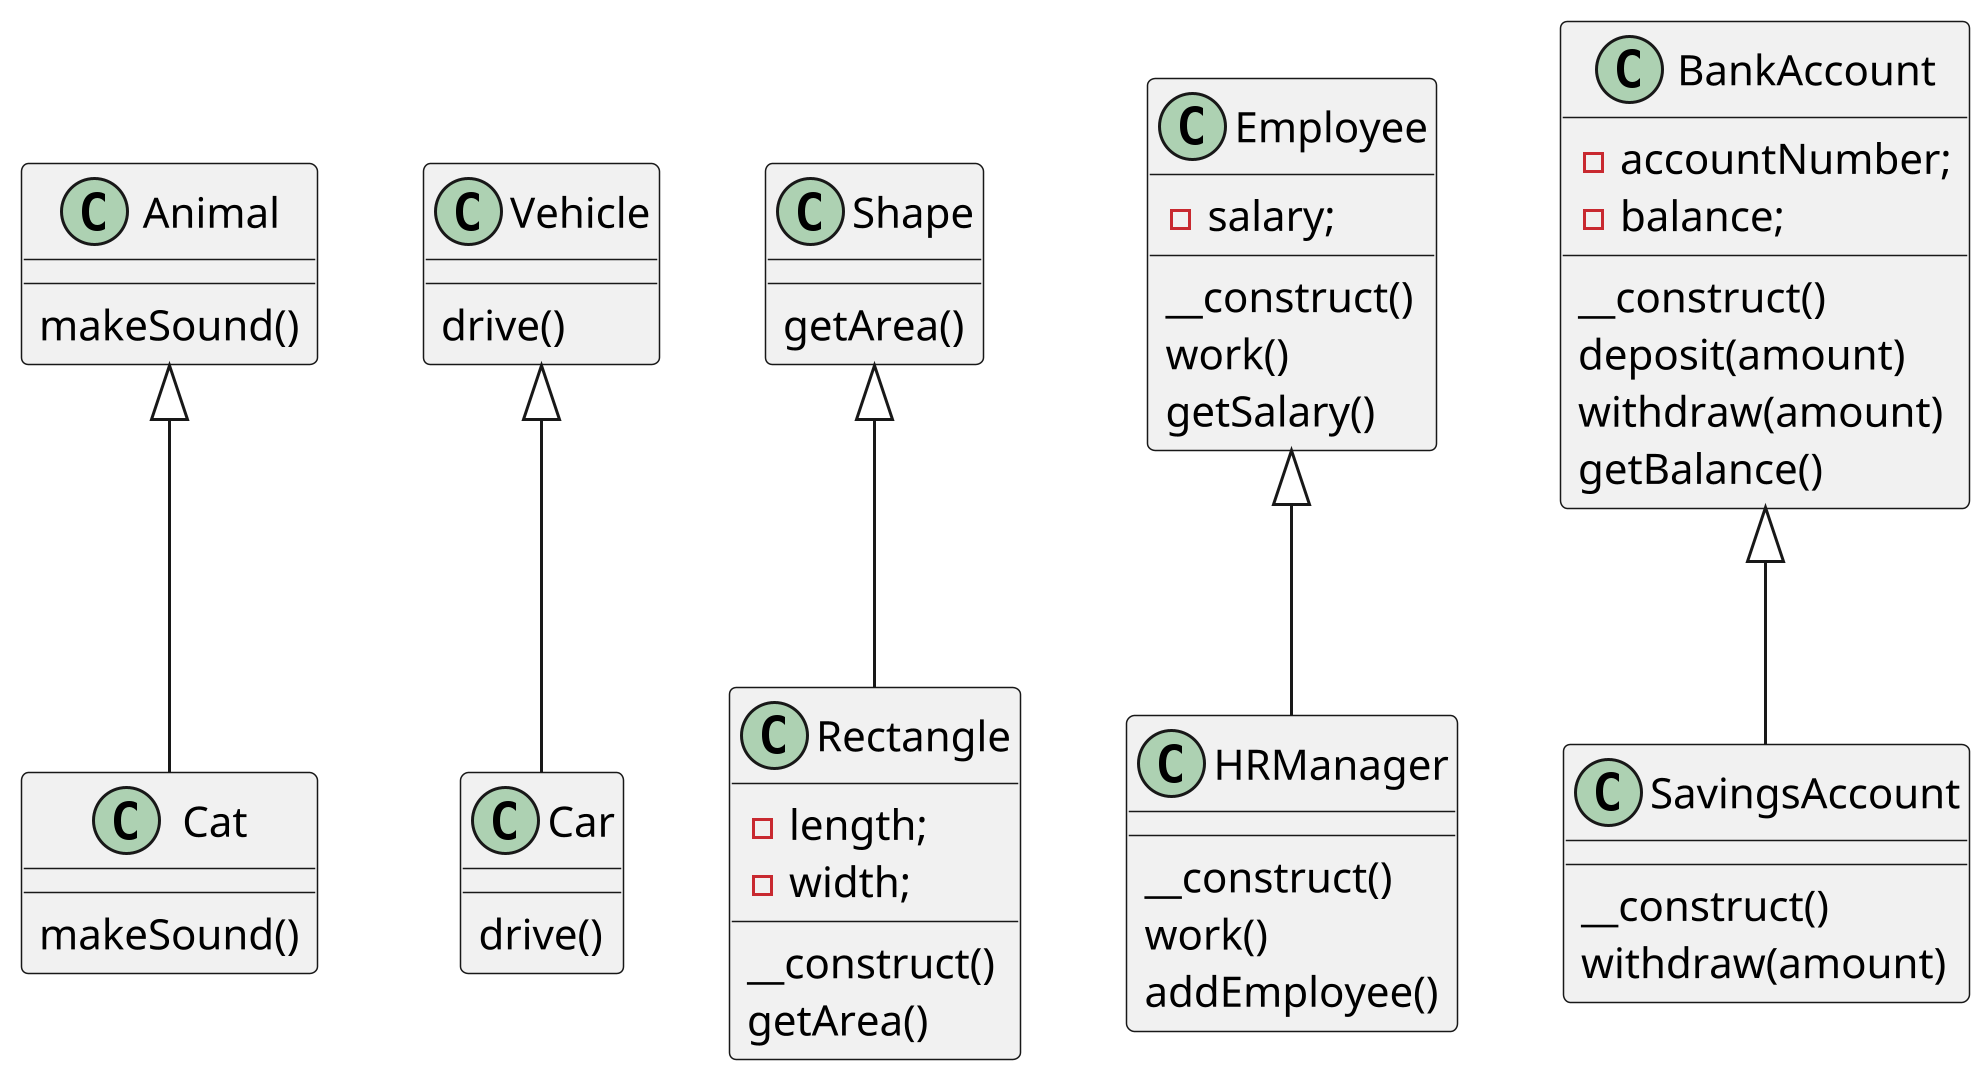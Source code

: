 @startuml

scale 3

class Animal {
    makeSound()
}
class Cat extends Animal {
    makeSound()
}

class Vehicle {
    drive()
}

class Car extends Vehicle {

    drive()
}

 class Shape {
    getArea()
} 

class Rectangle extends Shape {
    -length;
    -width;
    __construct()
    getArea()
}

class Employee {
    -salary;
    __construct()
    work()
    getSalary()
}

class HRManager extends Employee {
    __construct()
    work()
    addEmployee()
}

class BankAccount {
    -accountNumber;
    -balance;
    __construct()
    deposit(amount)
    withdraw(amount)
    getBalance()
}

class SavingsAccount extends BankAccount {
    __construct()
    withdraw(amount) 
}

' class Animal {
'     move()
' }

' class Cheetah extends Animal {
'     move()
' }

' class Person {
'     -firstName;
'     -lastName;
'     __construct()
'     getFirstName()
'     getLastName()
' }

' class Employee extends Person {
'     -employeeId;
'     -jobTitle;
'     __construct()
'     getEmployeeId()
'     getLastName()
' }

' class Shape {
'     getPerimeter()
'     getArea()
' }

' class Circle extends Shape {
'     -radius;
'     __construct()
'     getPerimeter()
'     getArea()
' }

' abstract class Vehicle {
'     -make;
'     -model;
'     -year;
'     -fuelType;
'     -fuelEfficiency;
'     __construct()
'     getMake()
'     getModel()
'     getYear()
'     getFuelType()
'     getFuelEfficiency()
'     abstract calculateFuelEfficiency();
'     abstract calculateDistanceTraveled();
'     abstract getMaxSpeed();
' }

' class Truck extends Vehicle {
'     -cargoCapacity;
'     __construct()
'     getCargoCapacity()
'     calculateFuelEfficiency()
'     calculateDistanceTraveled()
'     getMaxSpeed()
' }

' class Car extends Vehicle {
'     -numSeats;
'     __construct()
'     getNumSeats()
'     calculateFuelEfficiency()
'     calculateDistanceTraveled()
'     getMaxSpeed()
' }

' class Motorcycle extends Vehicle {
'     -engineDisplacement;
'     __construct()
'     getEngineDisplacement()
'     calculateFuelEfficiency()
'     calculateDistanceTraveled()
'     getMaxSpeed()
' }

' class Employee {
'     -name;
'     -address;
'     -salary;
'     -jobTitle;
'     __construct()
'     getName()
'     getAddress()
'     getSalary()
'     getJobTitle()
'     calculateBonus()
'     generatePerformanceReport()
' }


' class Manager extends Employee {
'     -numberOfSubordinates;
'     __construct()
'     getNumberOfSubordinates()
'     calculateBonus()
'     generatePerformanceReport()
'     manageProject()
' }

' class Developer extends Employee {
'     -programmingLanguage;
'     __construct()
'     getProgrammingLanguage()
'     calculateBonus()
'     generatePerformanceReport()
'     writeCode()
' }

' class Programmer extends Developer {
'     __construct()
'     calculateBonus()
'     generatePerformanceReport()
'     debugCode()
' }
 
@enduml